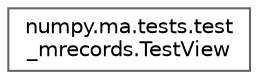 digraph "Graphical Class Hierarchy"
{
 // LATEX_PDF_SIZE
  bgcolor="transparent";
  edge [fontname=Helvetica,fontsize=10,labelfontname=Helvetica,labelfontsize=10];
  node [fontname=Helvetica,fontsize=10,shape=box,height=0.2,width=0.4];
  rankdir="LR";
  Node0 [id="Node000000",label="numpy.ma.tests.test\l_mrecords.TestView",height=0.2,width=0.4,color="grey40", fillcolor="white", style="filled",URL="$d3/dc2/classnumpy_1_1ma_1_1tests_1_1test__mrecords_1_1TestView.html",tooltip=" "];
}
